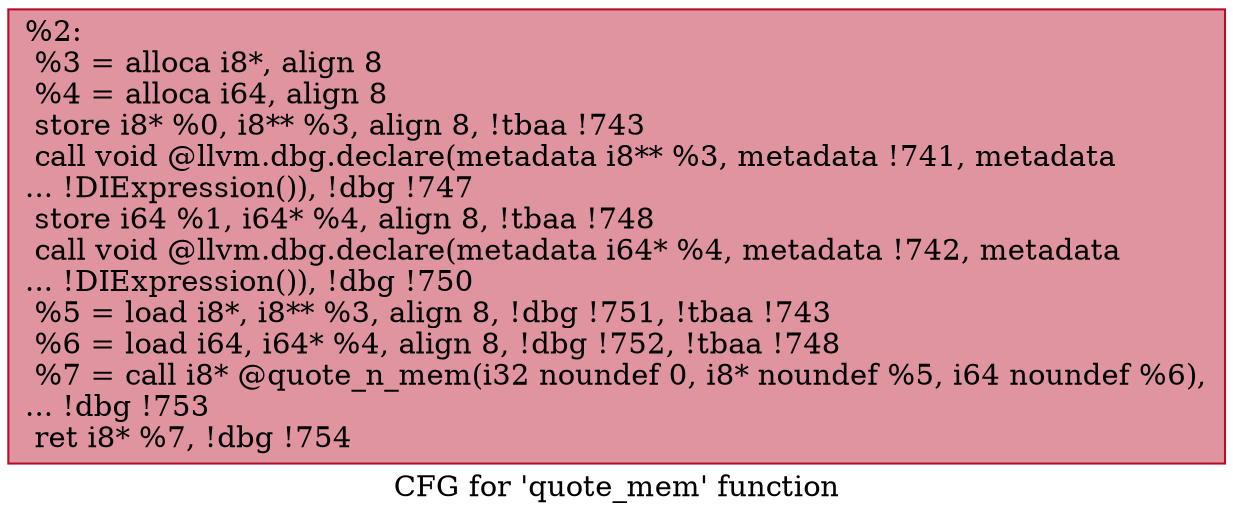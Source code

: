 digraph "CFG for 'quote_mem' function" {
	label="CFG for 'quote_mem' function";

	Node0x9cc4c0 [shape=record,color="#b70d28ff", style=filled, fillcolor="#b70d2870",label="{%2:\l  %3 = alloca i8*, align 8\l  %4 = alloca i64, align 8\l  store i8* %0, i8** %3, align 8, !tbaa !743\l  call void @llvm.dbg.declare(metadata i8** %3, metadata !741, metadata\l... !DIExpression()), !dbg !747\l  store i64 %1, i64* %4, align 8, !tbaa !748\l  call void @llvm.dbg.declare(metadata i64* %4, metadata !742, metadata\l... !DIExpression()), !dbg !750\l  %5 = load i8*, i8** %3, align 8, !dbg !751, !tbaa !743\l  %6 = load i64, i64* %4, align 8, !dbg !752, !tbaa !748\l  %7 = call i8* @quote_n_mem(i32 noundef 0, i8* noundef %5, i64 noundef %6),\l... !dbg !753\l  ret i8* %7, !dbg !754\l}"];
}
